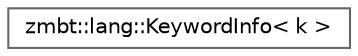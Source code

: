 digraph "Graphical Class Hierarchy"
{
 // LATEX_PDF_SIZE
  bgcolor="transparent";
  edge [fontname=Helvetica,fontsize=10,labelfontname=Helvetica,labelfontsize=10];
  node [fontname=Helvetica,fontsize=10,shape=box,height=0.2,width=0.4];
  rankdir="LR";
  Node0 [id="Node000000",label="zmbt::lang::KeywordInfo\< k \>",height=0.2,width=0.4,color="grey40", fillcolor="white", style="filled",URL="$structzmbt_1_1lang_1_1KeywordInfo.html",tooltip=" "];
}
